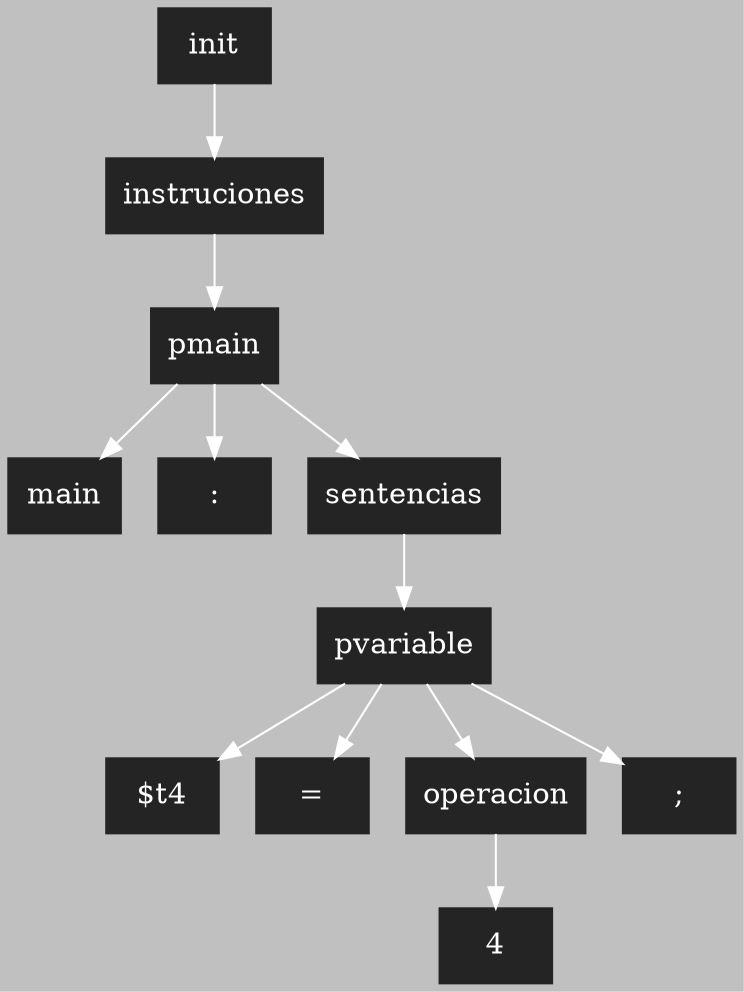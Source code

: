 digraph{ bgcolor = gray 
 node[fontcolor = white, height = 0.5, color = white] 
 [shape=box, style=filled, color=gray14] 
 rankdir=UD 
 edge[color=white, dir=fordware]
24[style = "filled" ; label = "init"] 
23[style = "filled" ; label = "instruciones"] 
20[style = "filled" ; label = "pmain"] 
21[style = "filled" ; label = "main"] 
22[style = "filled" ; label = ":"] 
19[style = "filled" ; label = "sentencias"] 
15[style = "filled" ; label = "pvariable"] 
16[style = "filled" ; label = "$t4"] 
17[style = "filled" ; label = "="] 
14[style = "filled" ; label = "operacion"] 
13[style = "filled" ; label = "4"] 
18[style = "filled" ; label = ";"] 
24->23;
23->20;
20->21;
20->22;
20->19;
19->15;
15->16;
15->17;
15->14;
14->13;
15->18;

}